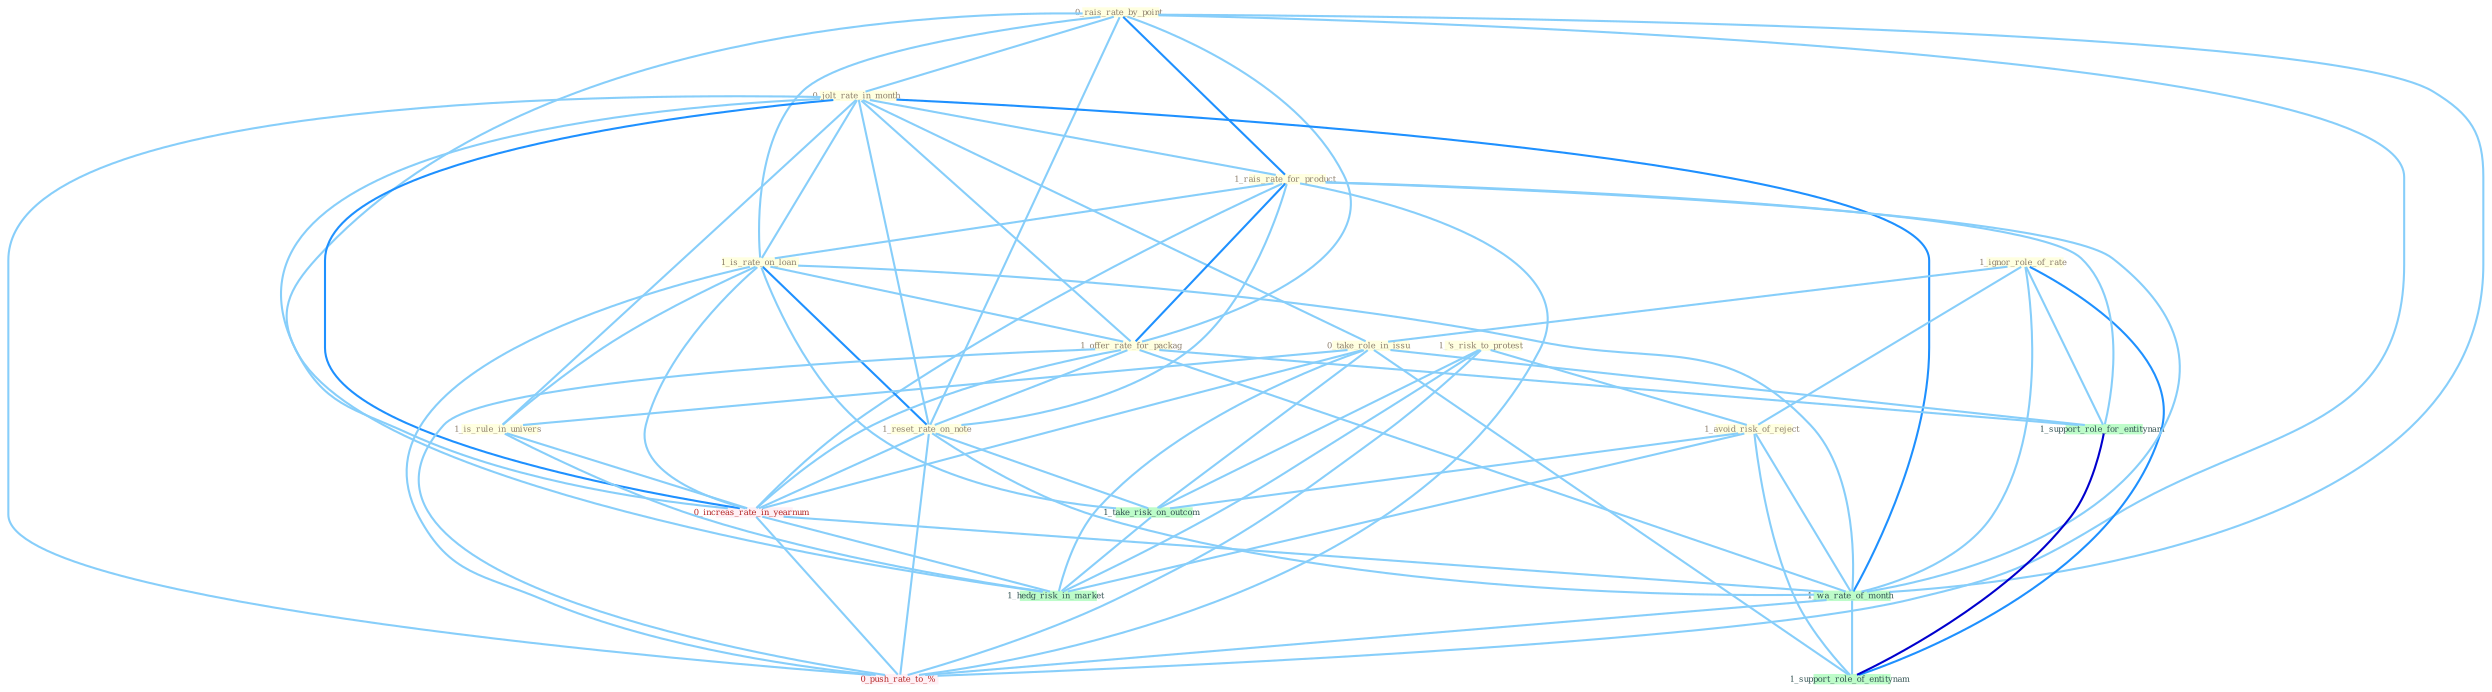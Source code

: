 Graph G{ 
    node
    [shape=polygon,style=filled,width=.5,height=.06,color="#BDFCC9",fixedsize=true,fontsize=4,
    fontcolor="#2f4f4f"];
    {node
    [color="#ffffe0", fontcolor="#8b7d6b"] "1_'s_risk_to_protest " "0_rais_rate_by_point " "0_jolt_rate_in_month " "1_ignor_role_of_rate " "1_rais_rate_for_product " "1_avoid_risk_of_reject " "1_is_rate_on_loan " "0_take_role_in_issu " "1_is_rule_in_univers " "1_offer_rate_for_packag " "1_reset_rate_on_note "}
{node [color="#fff0f5", fontcolor="#b22222"] "0_increas_rate_in_yearnum " "0_push_rate_to_% "}
edge [color="#B0E2FF"];

	"1_'s_risk_to_protest " -- "1_avoid_risk_of_reject " [w="1", color="#87cefa" ];
	"1_'s_risk_to_protest " -- "1_take_risk_on_outcom " [w="1", color="#87cefa" ];
	"1_'s_risk_to_protest " -- "0_push_rate_to_% " [w="1", color="#87cefa" ];
	"1_'s_risk_to_protest " -- "1_hedg_risk_in_market " [w="1", color="#87cefa" ];
	"0_rais_rate_by_point " -- "0_jolt_rate_in_month " [w="1", color="#87cefa" ];
	"0_rais_rate_by_point " -- "1_rais_rate_for_product " [w="2", color="#1e90ff" , len=0.8];
	"0_rais_rate_by_point " -- "1_is_rate_on_loan " [w="1", color="#87cefa" ];
	"0_rais_rate_by_point " -- "1_offer_rate_for_packag " [w="1", color="#87cefa" ];
	"0_rais_rate_by_point " -- "1_reset_rate_on_note " [w="1", color="#87cefa" ];
	"0_rais_rate_by_point " -- "0_increas_rate_in_yearnum " [w="1", color="#87cefa" ];
	"0_rais_rate_by_point " -- "1_wa_rate_of_month " [w="1", color="#87cefa" ];
	"0_rais_rate_by_point " -- "0_push_rate_to_% " [w="1", color="#87cefa" ];
	"0_jolt_rate_in_month " -- "1_rais_rate_for_product " [w="1", color="#87cefa" ];
	"0_jolt_rate_in_month " -- "1_is_rate_on_loan " [w="1", color="#87cefa" ];
	"0_jolt_rate_in_month " -- "0_take_role_in_issu " [w="1", color="#87cefa" ];
	"0_jolt_rate_in_month " -- "1_is_rule_in_univers " [w="1", color="#87cefa" ];
	"0_jolt_rate_in_month " -- "1_offer_rate_for_packag " [w="1", color="#87cefa" ];
	"0_jolt_rate_in_month " -- "1_reset_rate_on_note " [w="1", color="#87cefa" ];
	"0_jolt_rate_in_month " -- "0_increas_rate_in_yearnum " [w="2", color="#1e90ff" , len=0.8];
	"0_jolt_rate_in_month " -- "1_wa_rate_of_month " [w="2", color="#1e90ff" , len=0.8];
	"0_jolt_rate_in_month " -- "0_push_rate_to_% " [w="1", color="#87cefa" ];
	"0_jolt_rate_in_month " -- "1_hedg_risk_in_market " [w="1", color="#87cefa" ];
	"1_ignor_role_of_rate " -- "1_avoid_risk_of_reject " [w="1", color="#87cefa" ];
	"1_ignor_role_of_rate " -- "0_take_role_in_issu " [w="1", color="#87cefa" ];
	"1_ignor_role_of_rate " -- "1_wa_rate_of_month " [w="1", color="#87cefa" ];
	"1_ignor_role_of_rate " -- "1_support_role_for_entitynam " [w="1", color="#87cefa" ];
	"1_ignor_role_of_rate " -- "1_support_role_of_entitynam " [w="2", color="#1e90ff" , len=0.8];
	"1_rais_rate_for_product " -- "1_is_rate_on_loan " [w="1", color="#87cefa" ];
	"1_rais_rate_for_product " -- "1_offer_rate_for_packag " [w="2", color="#1e90ff" , len=0.8];
	"1_rais_rate_for_product " -- "1_reset_rate_on_note " [w="1", color="#87cefa" ];
	"1_rais_rate_for_product " -- "0_increas_rate_in_yearnum " [w="1", color="#87cefa" ];
	"1_rais_rate_for_product " -- "1_wa_rate_of_month " [w="1", color="#87cefa" ];
	"1_rais_rate_for_product " -- "1_support_role_for_entitynam " [w="1", color="#87cefa" ];
	"1_rais_rate_for_product " -- "0_push_rate_to_% " [w="1", color="#87cefa" ];
	"1_avoid_risk_of_reject " -- "1_wa_rate_of_month " [w="1", color="#87cefa" ];
	"1_avoid_risk_of_reject " -- "1_take_risk_on_outcom " [w="1", color="#87cefa" ];
	"1_avoid_risk_of_reject " -- "1_support_role_of_entitynam " [w="1", color="#87cefa" ];
	"1_avoid_risk_of_reject " -- "1_hedg_risk_in_market " [w="1", color="#87cefa" ];
	"1_is_rate_on_loan " -- "1_is_rule_in_univers " [w="1", color="#87cefa" ];
	"1_is_rate_on_loan " -- "1_offer_rate_for_packag " [w="1", color="#87cefa" ];
	"1_is_rate_on_loan " -- "1_reset_rate_on_note " [w="2", color="#1e90ff" , len=0.8];
	"1_is_rate_on_loan " -- "0_increas_rate_in_yearnum " [w="1", color="#87cefa" ];
	"1_is_rate_on_loan " -- "1_wa_rate_of_month " [w="1", color="#87cefa" ];
	"1_is_rate_on_loan " -- "1_take_risk_on_outcom " [w="1", color="#87cefa" ];
	"1_is_rate_on_loan " -- "0_push_rate_to_% " [w="1", color="#87cefa" ];
	"0_take_role_in_issu " -- "1_is_rule_in_univers " [w="1", color="#87cefa" ];
	"0_take_role_in_issu " -- "0_increas_rate_in_yearnum " [w="1", color="#87cefa" ];
	"0_take_role_in_issu " -- "1_support_role_for_entitynam " [w="1", color="#87cefa" ];
	"0_take_role_in_issu " -- "1_take_risk_on_outcom " [w="1", color="#87cefa" ];
	"0_take_role_in_issu " -- "1_support_role_of_entitynam " [w="1", color="#87cefa" ];
	"0_take_role_in_issu " -- "1_hedg_risk_in_market " [w="1", color="#87cefa" ];
	"1_is_rule_in_univers " -- "0_increas_rate_in_yearnum " [w="1", color="#87cefa" ];
	"1_is_rule_in_univers " -- "1_hedg_risk_in_market " [w="1", color="#87cefa" ];
	"1_offer_rate_for_packag " -- "1_reset_rate_on_note " [w="1", color="#87cefa" ];
	"1_offer_rate_for_packag " -- "0_increas_rate_in_yearnum " [w="1", color="#87cefa" ];
	"1_offer_rate_for_packag " -- "1_wa_rate_of_month " [w="1", color="#87cefa" ];
	"1_offer_rate_for_packag " -- "1_support_role_for_entitynam " [w="1", color="#87cefa" ];
	"1_offer_rate_for_packag " -- "0_push_rate_to_% " [w="1", color="#87cefa" ];
	"1_reset_rate_on_note " -- "0_increas_rate_in_yearnum " [w="1", color="#87cefa" ];
	"1_reset_rate_on_note " -- "1_wa_rate_of_month " [w="1", color="#87cefa" ];
	"1_reset_rate_on_note " -- "1_take_risk_on_outcom " [w="1", color="#87cefa" ];
	"1_reset_rate_on_note " -- "0_push_rate_to_% " [w="1", color="#87cefa" ];
	"0_increas_rate_in_yearnum " -- "1_wa_rate_of_month " [w="1", color="#87cefa" ];
	"0_increas_rate_in_yearnum " -- "0_push_rate_to_% " [w="1", color="#87cefa" ];
	"0_increas_rate_in_yearnum " -- "1_hedg_risk_in_market " [w="1", color="#87cefa" ];
	"1_wa_rate_of_month " -- "0_push_rate_to_% " [w="1", color="#87cefa" ];
	"1_wa_rate_of_month " -- "1_support_role_of_entitynam " [w="1", color="#87cefa" ];
	"1_support_role_for_entitynam " -- "1_support_role_of_entitynam " [w="3", color="#0000cd" , len=0.6];
	"1_take_risk_on_outcom " -- "1_hedg_risk_in_market " [w="1", color="#87cefa" ];
}
